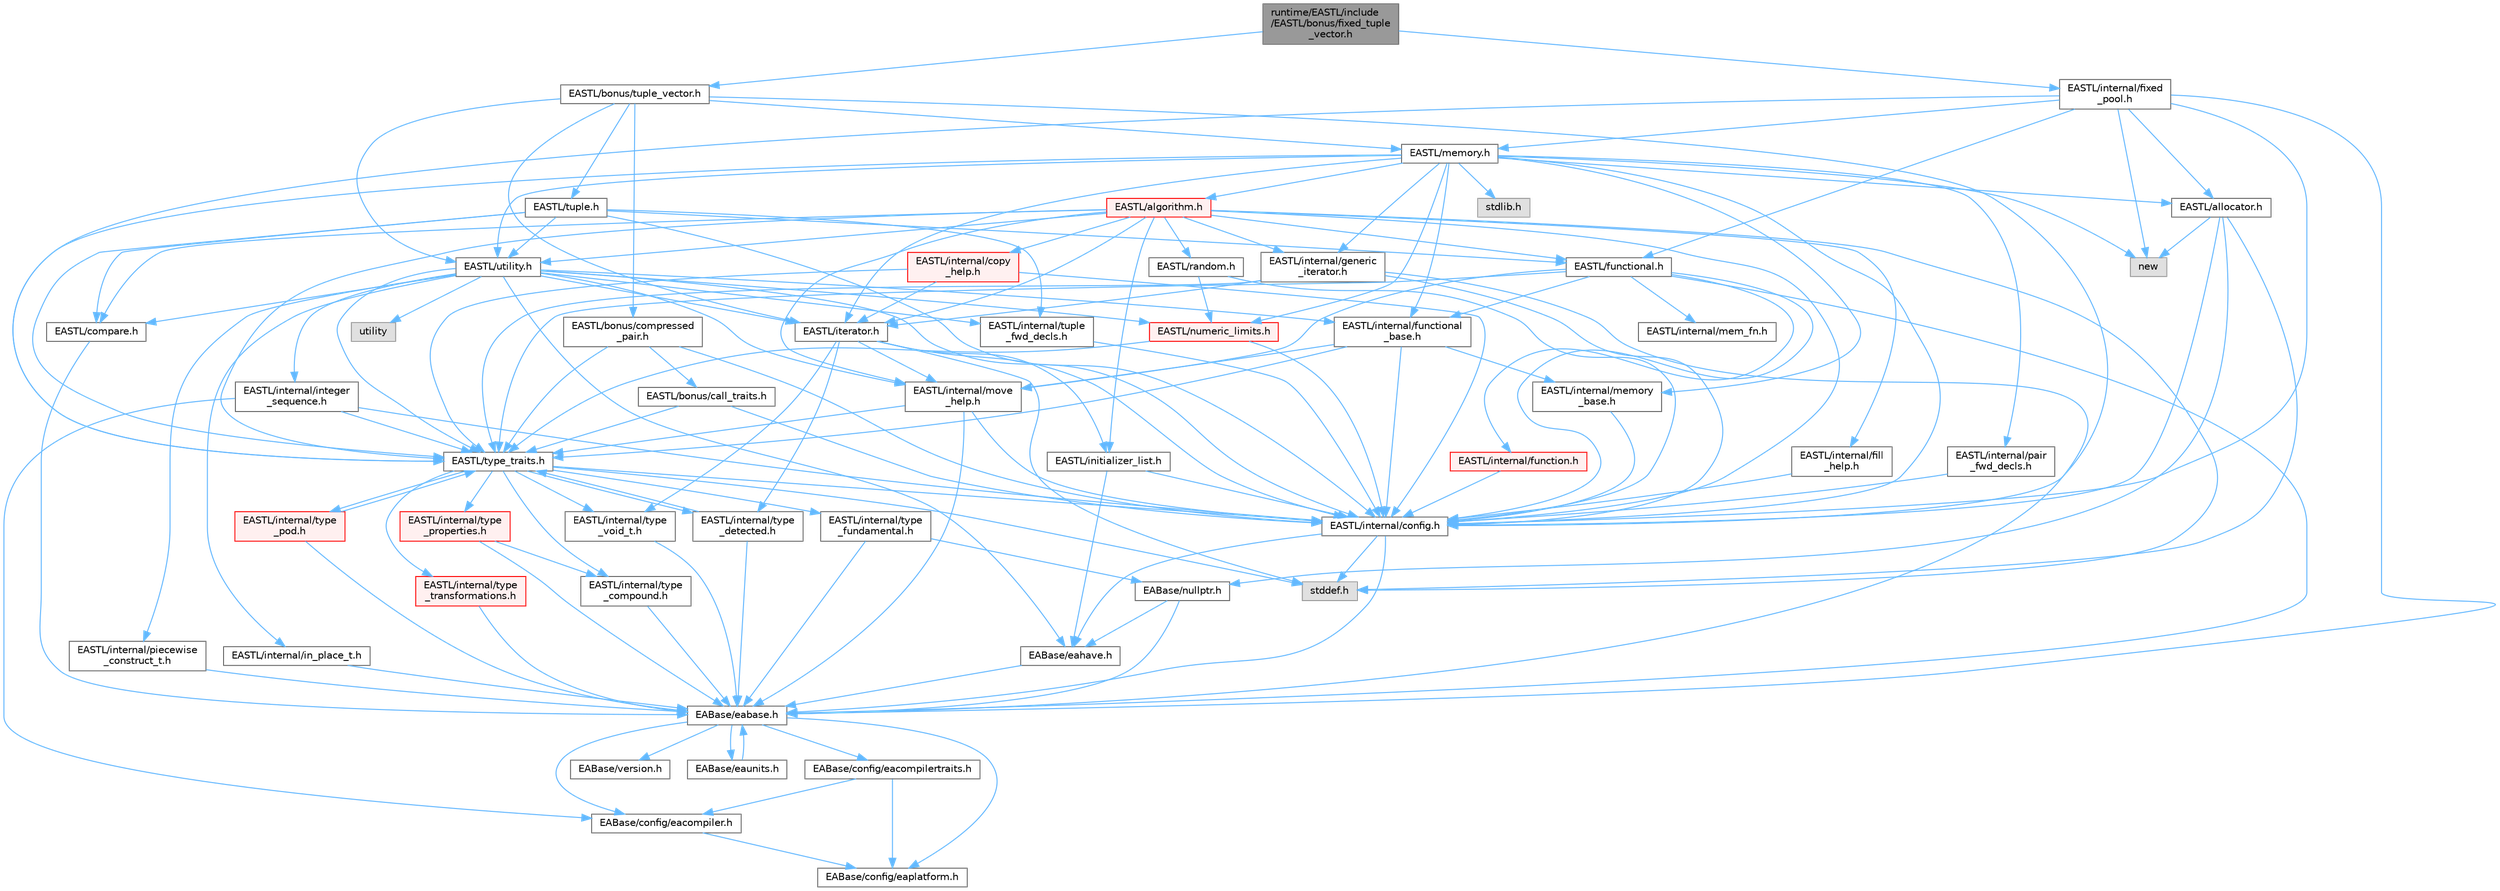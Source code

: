 digraph "runtime/EASTL/include/EASTL/bonus/fixed_tuple_vector.h"
{
 // LATEX_PDF_SIZE
  bgcolor="transparent";
  edge [fontname=Helvetica,fontsize=10,labelfontname=Helvetica,labelfontsize=10];
  node [fontname=Helvetica,fontsize=10,shape=box,height=0.2,width=0.4];
  Node1 [id="Node000001",label="runtime/EASTL/include\l/EASTL/bonus/fixed_tuple\l_vector.h",height=0.2,width=0.4,color="gray40", fillcolor="grey60", style="filled", fontcolor="black",tooltip=" "];
  Node1 -> Node2 [id="edge1_Node000001_Node000002",color="steelblue1",style="solid",tooltip=" "];
  Node2 [id="Node000002",label="EASTL/bonus/tuple_vector.h",height=0.2,width=0.4,color="grey40", fillcolor="white", style="filled",URL="$tuple__vector_8h.html",tooltip=" "];
  Node2 -> Node3 [id="edge2_Node000002_Node000003",color="steelblue1",style="solid",tooltip=" "];
  Node3 [id="Node000003",label="EASTL/bonus/compressed\l_pair.h",height=0.2,width=0.4,color="grey40", fillcolor="white", style="filled",URL="$compressed__pair_8h.html",tooltip=" "];
  Node3 -> Node4 [id="edge3_Node000003_Node000004",color="steelblue1",style="solid",tooltip=" "];
  Node4 [id="Node000004",label="EASTL/internal/config.h",height=0.2,width=0.4,color="grey40", fillcolor="white", style="filled",URL="$config_8h.html",tooltip=" "];
  Node4 -> Node5 [id="edge4_Node000004_Node000005",color="steelblue1",style="solid",tooltip=" "];
  Node5 [id="Node000005",label="EABase/eabase.h",height=0.2,width=0.4,color="grey40", fillcolor="white", style="filled",URL="$eabase_8h.html",tooltip=" "];
  Node5 -> Node6 [id="edge5_Node000005_Node000006",color="steelblue1",style="solid",tooltip=" "];
  Node6 [id="Node000006",label="EABase/config/eacompiler.h",height=0.2,width=0.4,color="grey40", fillcolor="white", style="filled",URL="$eacompiler_8h.html",tooltip=" "];
  Node6 -> Node7 [id="edge6_Node000006_Node000007",color="steelblue1",style="solid",tooltip=" "];
  Node7 [id="Node000007",label="EABase/config/eaplatform.h",height=0.2,width=0.4,color="grey40", fillcolor="white", style="filled",URL="$eaplatform_8h.html",tooltip=" "];
  Node5 -> Node8 [id="edge7_Node000005_Node000008",color="steelblue1",style="solid",tooltip=" "];
  Node8 [id="Node000008",label="EABase/config/eacompilertraits.h",height=0.2,width=0.4,color="grey40", fillcolor="white", style="filled",URL="$eacompilertraits_8h.html",tooltip=" "];
  Node8 -> Node7 [id="edge8_Node000008_Node000007",color="steelblue1",style="solid",tooltip=" "];
  Node8 -> Node6 [id="edge9_Node000008_Node000006",color="steelblue1",style="solid",tooltip=" "];
  Node5 -> Node7 [id="edge10_Node000005_Node000007",color="steelblue1",style="solid",tooltip=" "];
  Node5 -> Node9 [id="edge11_Node000005_Node000009",color="steelblue1",style="solid",tooltip=" "];
  Node9 [id="Node000009",label="EABase/version.h",height=0.2,width=0.4,color="grey40", fillcolor="white", style="filled",URL="$_e_a_s_t_l_2packages_2_e_a_base_2include_2_common_2_e_a_base_2version_8h.html",tooltip=" "];
  Node5 -> Node10 [id="edge12_Node000005_Node000010",color="steelblue1",style="solid",tooltip=" "];
  Node10 [id="Node000010",label="EABase/eaunits.h",height=0.2,width=0.4,color="grey40", fillcolor="white", style="filled",URL="$eaunits_8h.html",tooltip=" "];
  Node10 -> Node5 [id="edge13_Node000010_Node000005",color="steelblue1",style="solid",tooltip=" "];
  Node4 -> Node11 [id="edge14_Node000004_Node000011",color="steelblue1",style="solid",tooltip=" "];
  Node11 [id="Node000011",label="EABase/eahave.h",height=0.2,width=0.4,color="grey40", fillcolor="white", style="filled",URL="$eahave_8h.html",tooltip=" "];
  Node11 -> Node5 [id="edge15_Node000011_Node000005",color="steelblue1",style="solid",tooltip=" "];
  Node4 -> Node12 [id="edge16_Node000004_Node000012",color="steelblue1",style="solid",tooltip=" "];
  Node12 [id="Node000012",label="stddef.h",height=0.2,width=0.4,color="grey60", fillcolor="#E0E0E0", style="filled",tooltip=" "];
  Node3 -> Node13 [id="edge17_Node000003_Node000013",color="steelblue1",style="solid",tooltip=" "];
  Node13 [id="Node000013",label="EASTL/type_traits.h",height=0.2,width=0.4,color="grey40", fillcolor="white", style="filled",URL="$_e_a_s_t_l_2include_2_e_a_s_t_l_2type__traits_8h.html",tooltip=" "];
  Node13 -> Node4 [id="edge18_Node000013_Node000004",color="steelblue1",style="solid",tooltip=" "];
  Node13 -> Node12 [id="edge19_Node000013_Node000012",color="steelblue1",style="solid",tooltip=" "];
  Node13 -> Node14 [id="edge20_Node000013_Node000014",color="steelblue1",style="solid",tooltip=" "];
  Node14 [id="Node000014",label="EASTL/internal/type\l_fundamental.h",height=0.2,width=0.4,color="grey40", fillcolor="white", style="filled",URL="$type__fundamental_8h.html",tooltip=" "];
  Node14 -> Node5 [id="edge21_Node000014_Node000005",color="steelblue1",style="solid",tooltip=" "];
  Node14 -> Node15 [id="edge22_Node000014_Node000015",color="steelblue1",style="solid",tooltip=" "];
  Node15 [id="Node000015",label="EABase/nullptr.h",height=0.2,width=0.4,color="grey40", fillcolor="white", style="filled",URL="$nullptr_8h.html",tooltip=" "];
  Node15 -> Node5 [id="edge23_Node000015_Node000005",color="steelblue1",style="solid",tooltip=" "];
  Node15 -> Node11 [id="edge24_Node000015_Node000011",color="steelblue1",style="solid",tooltip=" "];
  Node13 -> Node16 [id="edge25_Node000013_Node000016",color="steelblue1",style="solid",tooltip=" "];
  Node16 [id="Node000016",label="EASTL/internal/type\l_transformations.h",height=0.2,width=0.4,color="red", fillcolor="#FFF0F0", style="filled",URL="$type__transformations_8h.html",tooltip=" "];
  Node16 -> Node5 [id="edge26_Node000016_Node000005",color="steelblue1",style="solid",tooltip=" "];
  Node13 -> Node18 [id="edge27_Node000013_Node000018",color="steelblue1",style="solid",tooltip=" "];
  Node18 [id="Node000018",label="EASTL/internal/type\l_void_t.h",height=0.2,width=0.4,color="grey40", fillcolor="white", style="filled",URL="$type__void__t_8h.html",tooltip=" "];
  Node18 -> Node5 [id="edge28_Node000018_Node000005",color="steelblue1",style="solid",tooltip=" "];
  Node13 -> Node19 [id="edge29_Node000013_Node000019",color="steelblue1",style="solid",tooltip=" "];
  Node19 [id="Node000019",label="EASTL/internal/type\l_properties.h",height=0.2,width=0.4,color="red", fillcolor="#FFF0F0", style="filled",URL="$type__properties_8h.html",tooltip=" "];
  Node19 -> Node5 [id="edge30_Node000019_Node000005",color="steelblue1",style="solid",tooltip=" "];
  Node19 -> Node20 [id="edge31_Node000019_Node000020",color="steelblue1",style="solid",tooltip=" "];
  Node20 [id="Node000020",label="EASTL/internal/type\l_compound.h",height=0.2,width=0.4,color="grey40", fillcolor="white", style="filled",URL="$type__compound_8h.html",tooltip=" "];
  Node20 -> Node5 [id="edge32_Node000020_Node000005",color="steelblue1",style="solid",tooltip=" "];
  Node13 -> Node20 [id="edge33_Node000013_Node000020",color="steelblue1",style="solid",tooltip=" "];
  Node13 -> Node21 [id="edge34_Node000013_Node000021",color="steelblue1",style="solid",tooltip=" "];
  Node21 [id="Node000021",label="EASTL/internal/type\l_pod.h",height=0.2,width=0.4,color="red", fillcolor="#FFF0F0", style="filled",URL="$type__pod_8h.html",tooltip=" "];
  Node21 -> Node5 [id="edge35_Node000021_Node000005",color="steelblue1",style="solid",tooltip=" "];
  Node21 -> Node13 [id="edge36_Node000021_Node000013",color="steelblue1",style="solid",tooltip=" "];
  Node13 -> Node22 [id="edge37_Node000013_Node000022",color="steelblue1",style="solid",tooltip=" "];
  Node22 [id="Node000022",label="EASTL/internal/type\l_detected.h",height=0.2,width=0.4,color="grey40", fillcolor="white", style="filled",URL="$type__detected_8h.html",tooltip=" "];
  Node22 -> Node5 [id="edge38_Node000022_Node000005",color="steelblue1",style="solid",tooltip=" "];
  Node22 -> Node13 [id="edge39_Node000022_Node000013",color="steelblue1",style="solid",tooltip=" "];
  Node3 -> Node23 [id="edge40_Node000003_Node000023",color="steelblue1",style="solid",tooltip=" "];
  Node23 [id="Node000023",label="EASTL/bonus/call_traits.h",height=0.2,width=0.4,color="grey40", fillcolor="white", style="filled",URL="$call__traits_8h.html",tooltip=" "];
  Node23 -> Node4 [id="edge41_Node000023_Node000004",color="steelblue1",style="solid",tooltip=" "];
  Node23 -> Node13 [id="edge42_Node000023_Node000013",color="steelblue1",style="solid",tooltip=" "];
  Node2 -> Node4 [id="edge43_Node000002_Node000004",color="steelblue1",style="solid",tooltip=" "];
  Node2 -> Node24 [id="edge44_Node000002_Node000024",color="steelblue1",style="solid",tooltip=" "];
  Node24 [id="Node000024",label="EASTL/iterator.h",height=0.2,width=0.4,color="grey40", fillcolor="white", style="filled",URL="$_e_a_s_t_l_2include_2_e_a_s_t_l_2iterator_8h.html",tooltip=" "];
  Node24 -> Node4 [id="edge45_Node000024_Node000004",color="steelblue1",style="solid",tooltip=" "];
  Node24 -> Node25 [id="edge46_Node000024_Node000025",color="steelblue1",style="solid",tooltip=" "];
  Node25 [id="Node000025",label="EASTL/internal/move\l_help.h",height=0.2,width=0.4,color="grey40", fillcolor="white", style="filled",URL="$move__help_8h.html",tooltip=" "];
  Node25 -> Node5 [id="edge47_Node000025_Node000005",color="steelblue1",style="solid",tooltip=" "];
  Node25 -> Node4 [id="edge48_Node000025_Node000004",color="steelblue1",style="solid",tooltip=" "];
  Node25 -> Node13 [id="edge49_Node000025_Node000013",color="steelblue1",style="solid",tooltip=" "];
  Node24 -> Node22 [id="edge50_Node000024_Node000022",color="steelblue1",style="solid",tooltip=" "];
  Node24 -> Node18 [id="edge51_Node000024_Node000018",color="steelblue1",style="solid",tooltip=" "];
  Node24 -> Node26 [id="edge52_Node000024_Node000026",color="steelblue1",style="solid",tooltip=" "];
  Node26 [id="Node000026",label="EASTL/initializer_list.h",height=0.2,width=0.4,color="grey40", fillcolor="white", style="filled",URL="$initializer__list_8h.html",tooltip=" "];
  Node26 -> Node4 [id="edge53_Node000026_Node000004",color="steelblue1",style="solid",tooltip=" "];
  Node26 -> Node11 [id="edge54_Node000026_Node000011",color="steelblue1",style="solid",tooltip=" "];
  Node24 -> Node12 [id="edge55_Node000024_Node000012",color="steelblue1",style="solid",tooltip=" "];
  Node2 -> Node27 [id="edge56_Node000002_Node000027",color="steelblue1",style="solid",tooltip=" "];
  Node27 [id="Node000027",label="EASTL/memory.h",height=0.2,width=0.4,color="grey40", fillcolor="white", style="filled",URL="$_e_a_s_t_l_2include_2_e_a_s_t_l_2memory_8h.html",tooltip=" "];
  Node27 -> Node4 [id="edge57_Node000027_Node000004",color="steelblue1",style="solid",tooltip=" "];
  Node27 -> Node28 [id="edge58_Node000027_Node000028",color="steelblue1",style="solid",tooltip=" "];
  Node28 [id="Node000028",label="EASTL/internal/memory\l_base.h",height=0.2,width=0.4,color="grey40", fillcolor="white", style="filled",URL="$memory__base_8h.html",tooltip=" "];
  Node28 -> Node4 [id="edge59_Node000028_Node000004",color="steelblue1",style="solid",tooltip=" "];
  Node27 -> Node29 [id="edge60_Node000027_Node000029",color="steelblue1",style="solid",tooltip=" "];
  Node29 [id="Node000029",label="EASTL/internal/generic\l_iterator.h",height=0.2,width=0.4,color="grey40", fillcolor="white", style="filled",URL="$generic__iterator_8h.html",tooltip=" "];
  Node29 -> Node5 [id="edge61_Node000029_Node000005",color="steelblue1",style="solid",tooltip=" "];
  Node29 -> Node4 [id="edge62_Node000029_Node000004",color="steelblue1",style="solid",tooltip=" "];
  Node29 -> Node24 [id="edge63_Node000029_Node000024",color="steelblue1",style="solid",tooltip=" "];
  Node29 -> Node13 [id="edge64_Node000029_Node000013",color="steelblue1",style="solid",tooltip=" "];
  Node27 -> Node30 [id="edge65_Node000027_Node000030",color="steelblue1",style="solid",tooltip=" "];
  Node30 [id="Node000030",label="EASTL/internal/pair\l_fwd_decls.h",height=0.2,width=0.4,color="grey40", fillcolor="white", style="filled",URL="$pair__fwd__decls_8h.html",tooltip=" "];
  Node30 -> Node4 [id="edge66_Node000030_Node000004",color="steelblue1",style="solid",tooltip=" "];
  Node27 -> Node31 [id="edge67_Node000027_Node000031",color="steelblue1",style="solid",tooltip=" "];
  Node31 [id="Node000031",label="EASTL/internal/functional\l_base.h",height=0.2,width=0.4,color="grey40", fillcolor="white", style="filled",URL="$functional__base_8h.html",tooltip=" "];
  Node31 -> Node4 [id="edge68_Node000031_Node000004",color="steelblue1",style="solid",tooltip=" "];
  Node31 -> Node28 [id="edge69_Node000031_Node000028",color="steelblue1",style="solid",tooltip=" "];
  Node31 -> Node25 [id="edge70_Node000031_Node000025",color="steelblue1",style="solid",tooltip=" "];
  Node31 -> Node13 [id="edge71_Node000031_Node000013",color="steelblue1",style="solid",tooltip=" "];
  Node27 -> Node32 [id="edge72_Node000027_Node000032",color="steelblue1",style="solid",tooltip=" "];
  Node32 [id="Node000032",label="EASTL/algorithm.h",height=0.2,width=0.4,color="red", fillcolor="#FFF0F0", style="filled",URL="$_e_a_s_t_l_2include_2_e_a_s_t_l_2algorithm_8h.html",tooltip=" "];
  Node32 -> Node4 [id="edge73_Node000032_Node000004",color="steelblue1",style="solid",tooltip=" "];
  Node32 -> Node13 [id="edge74_Node000032_Node000013",color="steelblue1",style="solid",tooltip=" "];
  Node32 -> Node25 [id="edge75_Node000032_Node000025",color="steelblue1",style="solid",tooltip=" "];
  Node32 -> Node33 [id="edge76_Node000032_Node000033",color="steelblue1",style="solid",tooltip=" "];
  Node33 [id="Node000033",label="EASTL/internal/copy\l_help.h",height=0.2,width=0.4,color="red", fillcolor="#FFF0F0", style="filled",URL="$copy__help_8h.html",tooltip=" "];
  Node33 -> Node4 [id="edge77_Node000033_Node000004",color="steelblue1",style="solid",tooltip=" "];
  Node33 -> Node13 [id="edge78_Node000033_Node000013",color="steelblue1",style="solid",tooltip=" "];
  Node33 -> Node24 [id="edge79_Node000033_Node000024",color="steelblue1",style="solid",tooltip=" "];
  Node32 -> Node149 [id="edge80_Node000032_Node000149",color="steelblue1",style="solid",tooltip=" "];
  Node149 [id="Node000149",label="EASTL/internal/fill\l_help.h",height=0.2,width=0.4,color="grey40", fillcolor="white", style="filled",URL="$fill__help_8h.html",tooltip=" "];
  Node149 -> Node4 [id="edge81_Node000149_Node000004",color="steelblue1",style="solid",tooltip=" "];
  Node32 -> Node26 [id="edge82_Node000032_Node000026",color="steelblue1",style="solid",tooltip=" "];
  Node32 -> Node24 [id="edge83_Node000032_Node000024",color="steelblue1",style="solid",tooltip=" "];
  Node32 -> Node49 [id="edge84_Node000032_Node000049",color="steelblue1",style="solid",tooltip=" "];
  Node49 [id="Node000049",label="EASTL/functional.h",height=0.2,width=0.4,color="grey40", fillcolor="white", style="filled",URL="$_e_a_s_t_l_2include_2_e_a_s_t_l_2functional_8h.html",tooltip=" "];
  Node49 -> Node5 [id="edge85_Node000049_Node000005",color="steelblue1",style="solid",tooltip=" "];
  Node49 -> Node4 [id="edge86_Node000049_Node000004",color="steelblue1",style="solid",tooltip=" "];
  Node49 -> Node25 [id="edge87_Node000049_Node000025",color="steelblue1",style="solid",tooltip=" "];
  Node49 -> Node13 [id="edge88_Node000049_Node000013",color="steelblue1",style="solid",tooltip=" "];
  Node49 -> Node31 [id="edge89_Node000049_Node000031",color="steelblue1",style="solid",tooltip=" "];
  Node49 -> Node50 [id="edge90_Node000049_Node000050",color="steelblue1",style="solid",tooltip=" "];
  Node50 [id="Node000050",label="EASTL/internal/mem_fn.h",height=0.2,width=0.4,color="grey40", fillcolor="white", style="filled",URL="$mem__fn_8h.html",tooltip=" "];
  Node49 -> Node51 [id="edge91_Node000049_Node000051",color="steelblue1",style="solid",tooltip=" "];
  Node51 [id="Node000051",label="EASTL/internal/function.h",height=0.2,width=0.4,color="red", fillcolor="#FFF0F0", style="filled",URL="$_e_a_s_t_l_2include_2_e_a_s_t_l_2internal_2function_8h.html",tooltip=" "];
  Node51 -> Node4 [id="edge92_Node000051_Node000004",color="steelblue1",style="solid",tooltip=" "];
  Node32 -> Node55 [id="edge93_Node000032_Node000055",color="steelblue1",style="solid",tooltip=" "];
  Node55 [id="Node000055",label="EASTL/utility.h",height=0.2,width=0.4,color="grey40", fillcolor="white", style="filled",URL="$_e_a_s_t_l_2include_2_e_a_s_t_l_2utility_8h.html",tooltip=" "];
  Node55 -> Node4 [id="edge94_Node000055_Node000004",color="steelblue1",style="solid",tooltip=" "];
  Node55 -> Node13 [id="edge95_Node000055_Node000013",color="steelblue1",style="solid",tooltip=" "];
  Node55 -> Node24 [id="edge96_Node000055_Node000024",color="steelblue1",style="solid",tooltip=" "];
  Node55 -> Node56 [id="edge97_Node000055_Node000056",color="steelblue1",style="solid",tooltip=" "];
  Node56 [id="Node000056",label="EASTL/numeric_limits.h",height=0.2,width=0.4,color="red", fillcolor="#FFF0F0", style="filled",URL="$numeric__limits_8h.html",tooltip=" "];
  Node56 -> Node4 [id="edge98_Node000056_Node000004",color="steelblue1",style="solid",tooltip=" "];
  Node56 -> Node13 [id="edge99_Node000056_Node000013",color="steelblue1",style="solid",tooltip=" "];
  Node55 -> Node58 [id="edge100_Node000055_Node000058",color="steelblue1",style="solid",tooltip=" "];
  Node58 [id="Node000058",label="EASTL/compare.h",height=0.2,width=0.4,color="grey40", fillcolor="white", style="filled",URL="$compare_8h.html",tooltip=" "];
  Node58 -> Node5 [id="edge101_Node000058_Node000005",color="steelblue1",style="solid",tooltip=" "];
  Node55 -> Node31 [id="edge102_Node000055_Node000031",color="steelblue1",style="solid",tooltip=" "];
  Node55 -> Node25 [id="edge103_Node000055_Node000025",color="steelblue1",style="solid",tooltip=" "];
  Node55 -> Node11 [id="edge104_Node000055_Node000011",color="steelblue1",style="solid",tooltip=" "];
  Node55 -> Node59 [id="edge105_Node000055_Node000059",color="steelblue1",style="solid",tooltip=" "];
  Node59 [id="Node000059",label="EASTL/internal/integer\l_sequence.h",height=0.2,width=0.4,color="grey40", fillcolor="white", style="filled",URL="$integer__sequence_8h.html",tooltip=" "];
  Node59 -> Node6 [id="edge106_Node000059_Node000006",color="steelblue1",style="solid",tooltip=" "];
  Node59 -> Node4 [id="edge107_Node000059_Node000004",color="steelblue1",style="solid",tooltip=" "];
  Node59 -> Node13 [id="edge108_Node000059_Node000013",color="steelblue1",style="solid",tooltip=" "];
  Node55 -> Node60 [id="edge109_Node000055_Node000060",color="steelblue1",style="solid",tooltip=" "];
  Node60 [id="Node000060",label="EASTL/internal/tuple\l_fwd_decls.h",height=0.2,width=0.4,color="grey40", fillcolor="white", style="filled",URL="$tuple__fwd__decls_8h.html",tooltip=" "];
  Node60 -> Node4 [id="edge110_Node000060_Node000004",color="steelblue1",style="solid",tooltip=" "];
  Node55 -> Node61 [id="edge111_Node000055_Node000061",color="steelblue1",style="solid",tooltip=" "];
  Node61 [id="Node000061",label="EASTL/internal/in_place_t.h",height=0.2,width=0.4,color="grey40", fillcolor="white", style="filled",URL="$in__place__t_8h.html",tooltip=" "];
  Node61 -> Node5 [id="edge112_Node000061_Node000005",color="steelblue1",style="solid",tooltip=" "];
  Node55 -> Node62 [id="edge113_Node000055_Node000062",color="steelblue1",style="solid",tooltip=" "];
  Node62 [id="Node000062",label="EASTL/internal/piecewise\l_construct_t.h",height=0.2,width=0.4,color="grey40", fillcolor="white", style="filled",URL="$piecewise__construct__t_8h.html",tooltip=" "];
  Node62 -> Node5 [id="edge114_Node000062_Node000005",color="steelblue1",style="solid",tooltip=" "];
  Node55 -> Node63 [id="edge115_Node000055_Node000063",color="steelblue1",style="solid",tooltip=" "];
  Node63 [id="Node000063",label="utility",height=0.2,width=0.4,color="grey60", fillcolor="#E0E0E0", style="filled",tooltip=" "];
  Node32 -> Node29 [id="edge116_Node000032_Node000029",color="steelblue1",style="solid",tooltip=" "];
  Node32 -> Node150 [id="edge117_Node000032_Node000150",color="steelblue1",style="solid",tooltip=" "];
  Node150 [id="Node000150",label="EASTL/random.h",height=0.2,width=0.4,color="grey40", fillcolor="white", style="filled",URL="$random_8h.html",tooltip=" "];
  Node150 -> Node4 [id="edge118_Node000150_Node000004",color="steelblue1",style="solid",tooltip=" "];
  Node150 -> Node56 [id="edge119_Node000150_Node000056",color="steelblue1",style="solid",tooltip=" "];
  Node32 -> Node58 [id="edge120_Node000032_Node000058",color="steelblue1",style="solid",tooltip=" "];
  Node32 -> Node12 [id="edge121_Node000032_Node000012",color="steelblue1",style="solid",tooltip=" "];
  Node27 -> Node13 [id="edge122_Node000027_Node000013",color="steelblue1",style="solid",tooltip=" "];
  Node27 -> Node53 [id="edge123_Node000027_Node000053",color="steelblue1",style="solid",tooltip=" "];
  Node53 [id="Node000053",label="EASTL/allocator.h",height=0.2,width=0.4,color="grey40", fillcolor="white", style="filled",URL="$allocator_8h.html",tooltip=" "];
  Node53 -> Node4 [id="edge124_Node000053_Node000004",color="steelblue1",style="solid",tooltip=" "];
  Node53 -> Node15 [id="edge125_Node000053_Node000015",color="steelblue1",style="solid",tooltip=" "];
  Node53 -> Node12 [id="edge126_Node000053_Node000012",color="steelblue1",style="solid",tooltip=" "];
  Node53 -> Node47 [id="edge127_Node000053_Node000047",color="steelblue1",style="solid",tooltip=" "];
  Node47 [id="Node000047",label="new",height=0.2,width=0.4,color="grey60", fillcolor="#E0E0E0", style="filled",tooltip=" "];
  Node27 -> Node24 [id="edge128_Node000027_Node000024",color="steelblue1",style="solid",tooltip=" "];
  Node27 -> Node55 [id="edge129_Node000027_Node000055",color="steelblue1",style="solid",tooltip=" "];
  Node27 -> Node56 [id="edge130_Node000027_Node000056",color="steelblue1",style="solid",tooltip=" "];
  Node27 -> Node151 [id="edge131_Node000027_Node000151",color="steelblue1",style="solid",tooltip=" "];
  Node151 [id="Node000151",label="stdlib.h",height=0.2,width=0.4,color="grey60", fillcolor="#E0E0E0", style="filled",tooltip=" "];
  Node27 -> Node47 [id="edge132_Node000027_Node000047",color="steelblue1",style="solid",tooltip=" "];
  Node2 -> Node152 [id="edge133_Node000002_Node000152",color="steelblue1",style="solid",tooltip=" "];
  Node152 [id="Node000152",label="EASTL/tuple.h",height=0.2,width=0.4,color="grey40", fillcolor="white", style="filled",URL="$tuple_8h.html",tooltip=" "];
  Node152 -> Node4 [id="edge134_Node000152_Node000004",color="steelblue1",style="solid",tooltip=" "];
  Node152 -> Node58 [id="edge135_Node000152_Node000058",color="steelblue1",style="solid",tooltip=" "];
  Node152 -> Node49 [id="edge136_Node000152_Node000049",color="steelblue1",style="solid",tooltip=" "];
  Node152 -> Node13 [id="edge137_Node000152_Node000013",color="steelblue1",style="solid",tooltip=" "];
  Node152 -> Node55 [id="edge138_Node000152_Node000055",color="steelblue1",style="solid",tooltip=" "];
  Node152 -> Node60 [id="edge139_Node000152_Node000060",color="steelblue1",style="solid",tooltip=" "];
  Node2 -> Node55 [id="edge140_Node000002_Node000055",color="steelblue1",style="solid",tooltip=" "];
  Node1 -> Node153 [id="edge141_Node000001_Node000153",color="steelblue1",style="solid",tooltip=" "];
  Node153 [id="Node000153",label="EASTL/internal/fixed\l_pool.h",height=0.2,width=0.4,color="grey40", fillcolor="white", style="filled",URL="$fixed__pool_8h.html",tooltip=" "];
  Node153 -> Node5 [id="edge142_Node000153_Node000005",color="steelblue1",style="solid",tooltip=" "];
  Node153 -> Node4 [id="edge143_Node000153_Node000004",color="steelblue1",style="solid",tooltip=" "];
  Node153 -> Node49 [id="edge144_Node000153_Node000049",color="steelblue1",style="solid",tooltip=" "];
  Node153 -> Node27 [id="edge145_Node000153_Node000027",color="steelblue1",style="solid",tooltip=" "];
  Node153 -> Node53 [id="edge146_Node000153_Node000053",color="steelblue1",style="solid",tooltip=" "];
  Node153 -> Node13 [id="edge147_Node000153_Node000013",color="steelblue1",style="solid",tooltip=" "];
  Node153 -> Node47 [id="edge148_Node000153_Node000047",color="steelblue1",style="solid",tooltip=" "];
}
